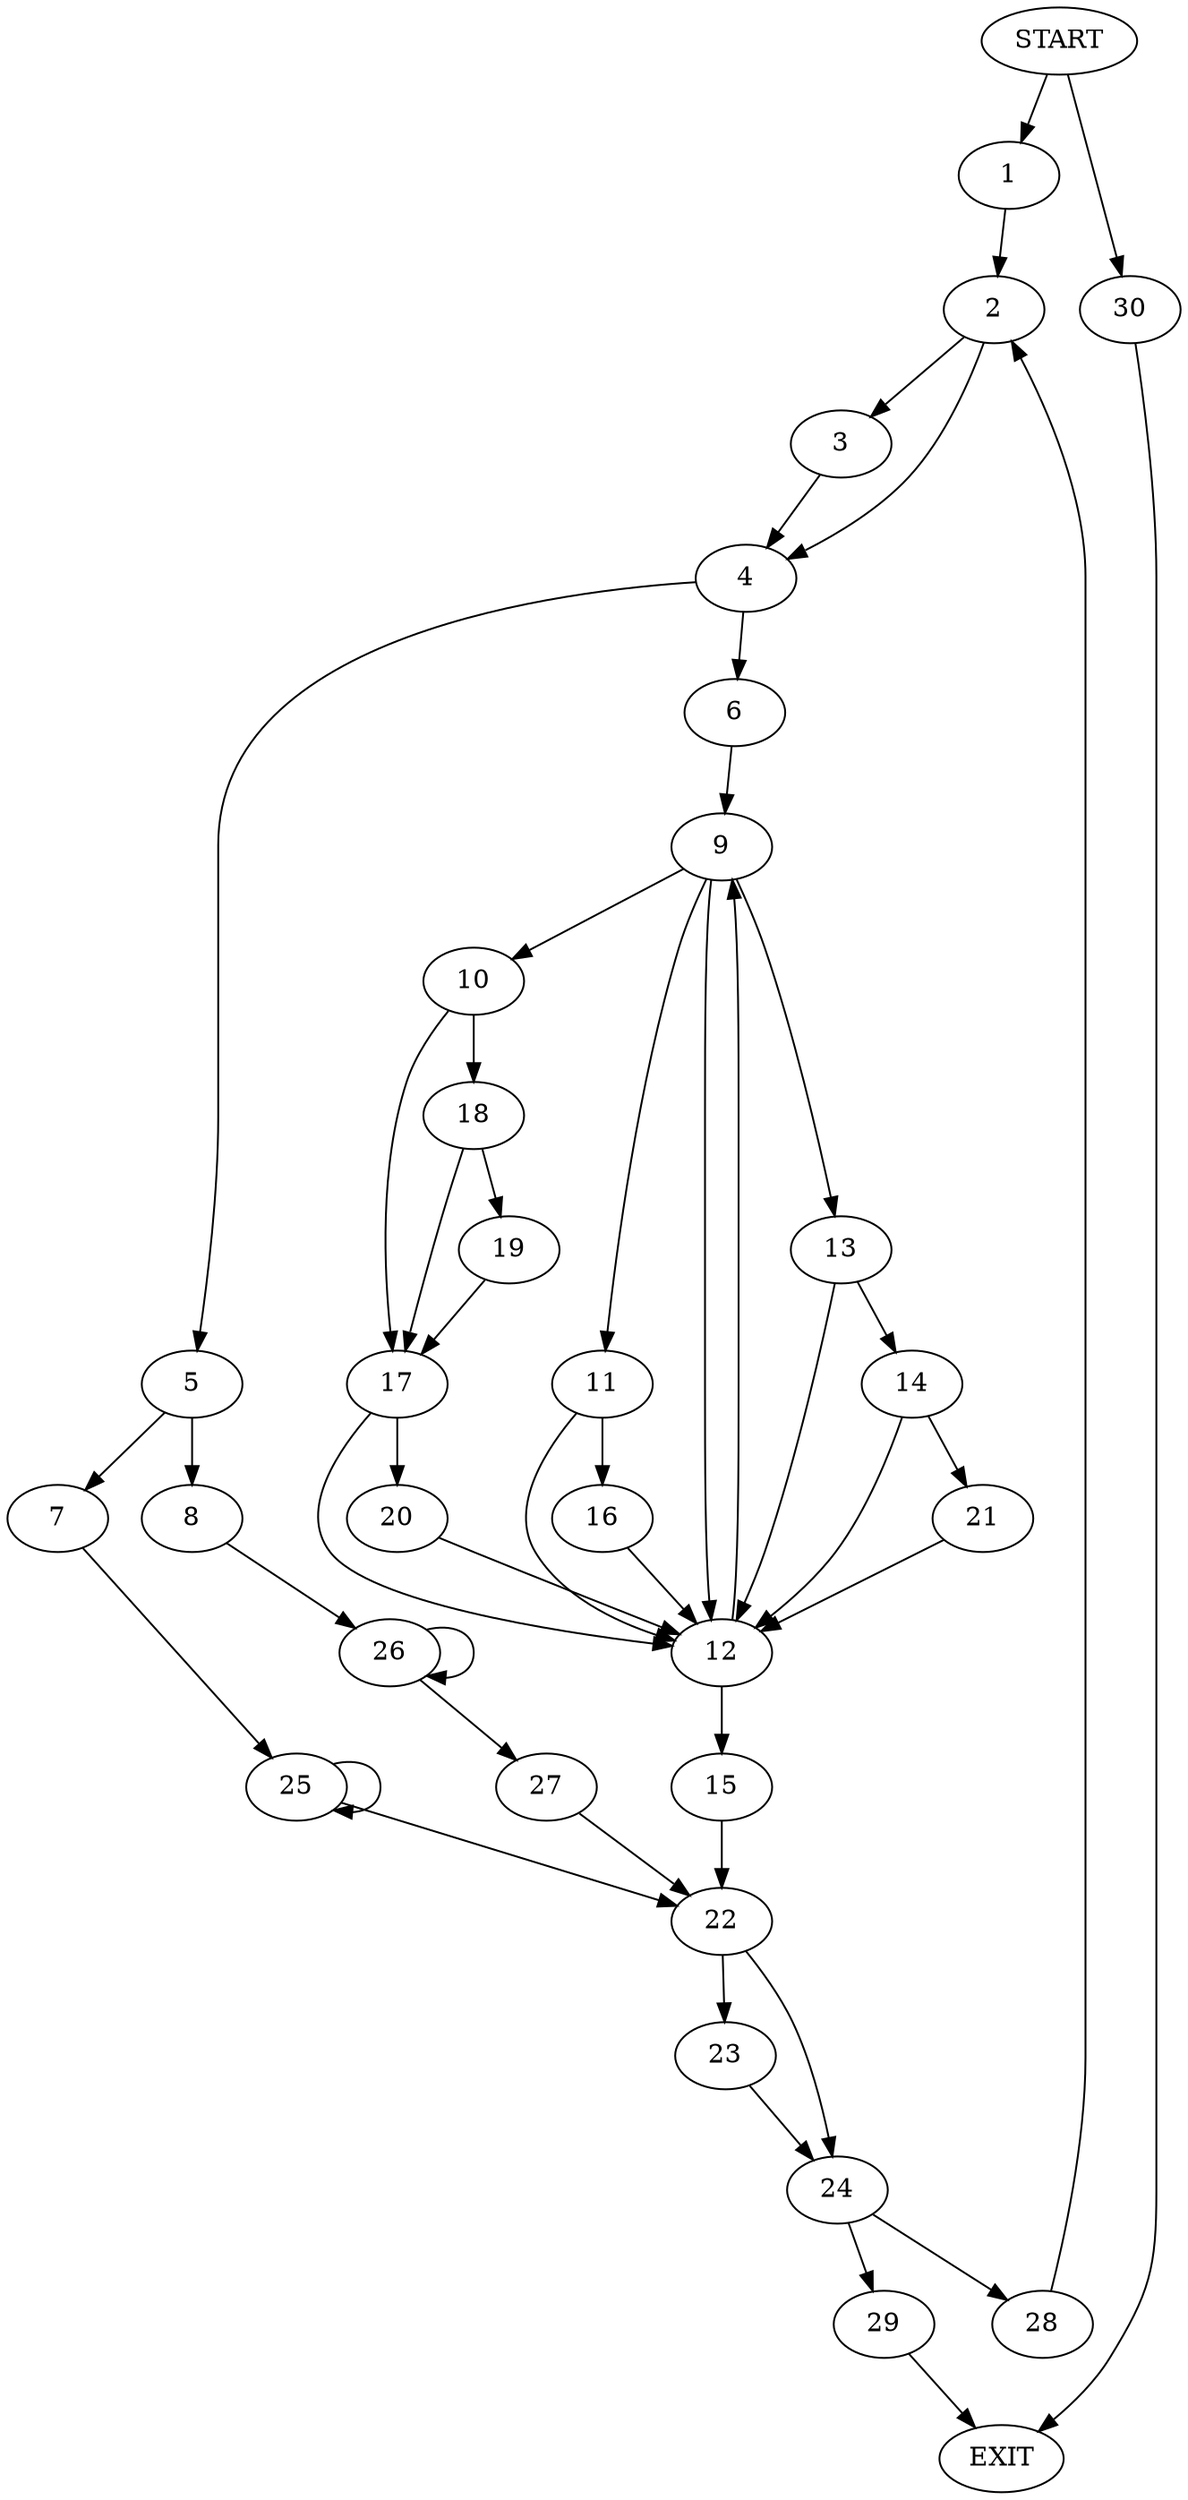 digraph {
0 [label="START"]
31 [label="EXIT"]
0 -> 1
1 -> 2
2 -> 3
2 -> 4
4 -> 5
4 -> 6
3 -> 4
5 -> 7
5 -> 8
6 -> 9
9 -> 10
9 -> 11
9 -> 12
9 -> 13
13 -> 14
13 -> 12
12 -> 9
12 -> 15
11 -> 12
11 -> 16
10 -> 17
10 -> 18
18 -> 17
18 -> 19
17 -> 20
17 -> 12
19 -> 17
20 -> 12
14 -> 12
14 -> 21
21 -> 12
16 -> 12
15 -> 22
22 -> 23
22 -> 24
7 -> 25
8 -> 26
26 -> 26
26 -> 27
27 -> 22
25 -> 25
25 -> 22
24 -> 28
24 -> 29
23 -> 24
28 -> 2
29 -> 31
0 -> 30
30 -> 31
}
